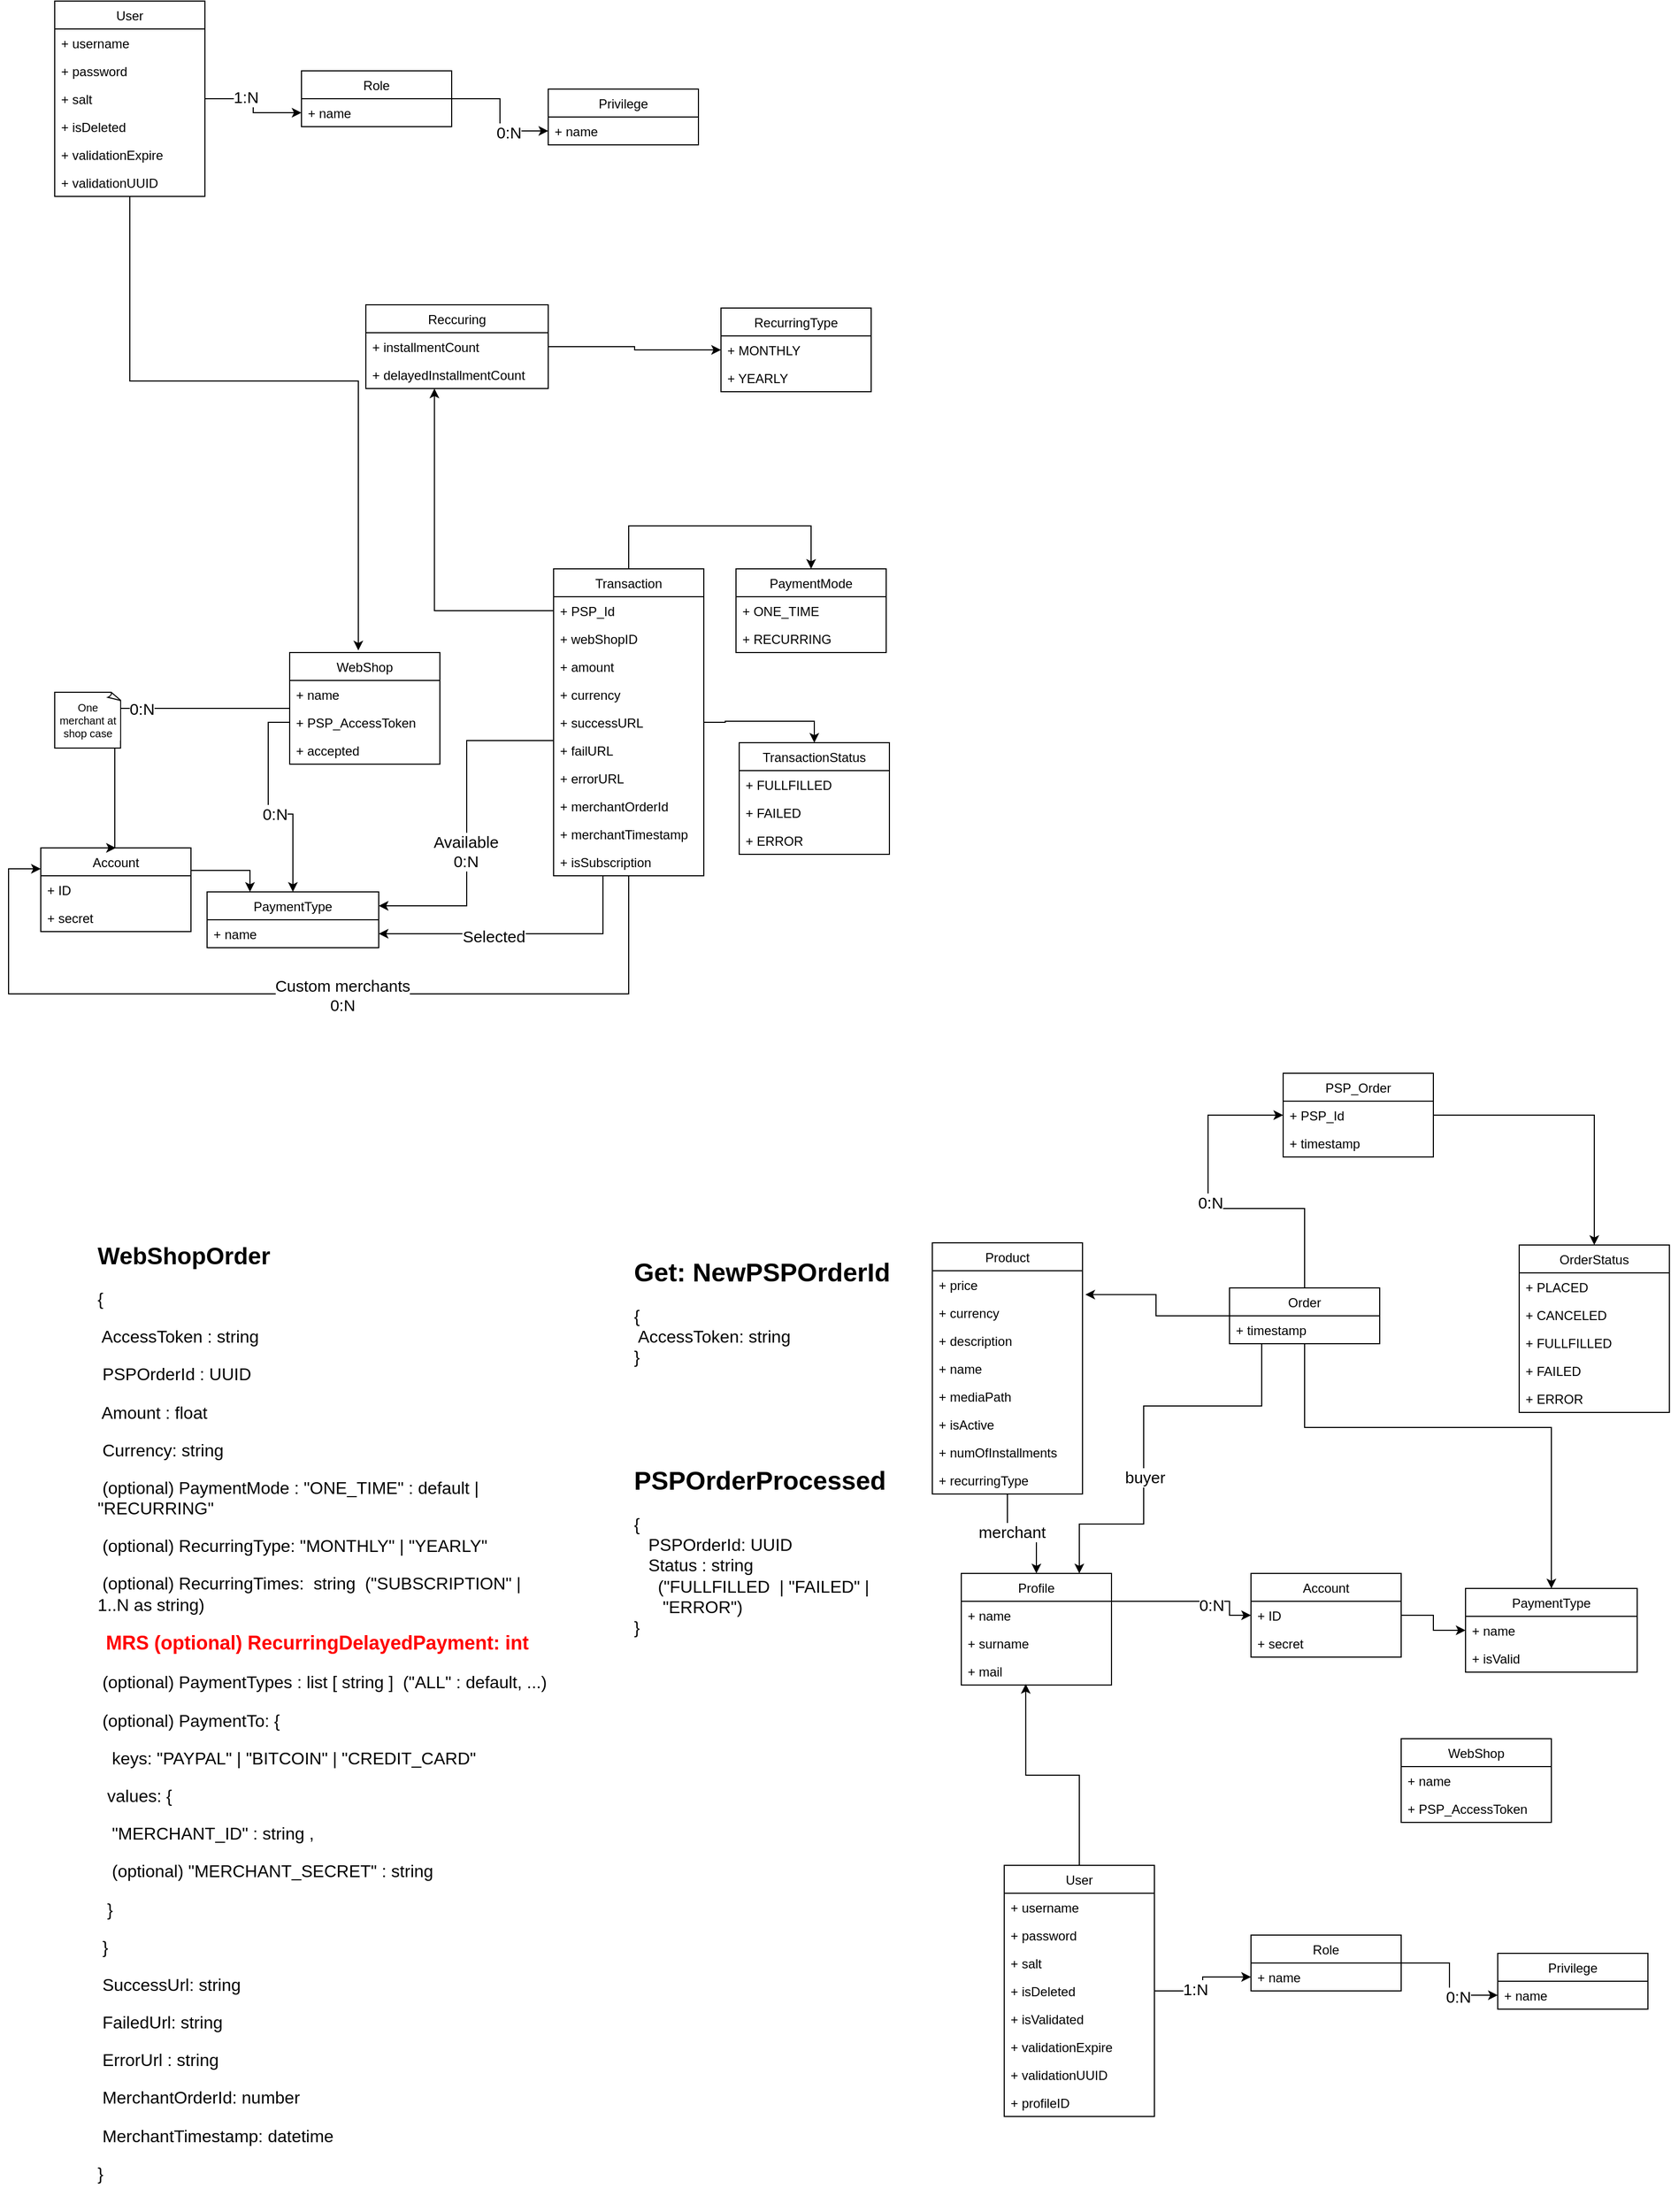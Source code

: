 <mxfile version="15.9.1" type="github">
  <diagram id="UKxVlfVYk1nAeU5848VA" name="Page-1">
    <mxGraphModel dx="2464" dy="1886" grid="0" gridSize="10" guides="1" tooltips="1" connect="1" arrows="1" fold="1" page="1" pageScale="1" pageWidth="850" pageHeight="1100" math="0" shadow="0">
      <root>
        <mxCell id="0" />
        <mxCell id="1" parent="0" />
        <mxCell id="n4Uc8F7M5s01xIE8nHh5-90" style="edgeStyle=orthogonalEdgeStyle;rounded=0;orthogonalLoop=1;jettySize=auto;html=1;entryX=0.5;entryY=0;entryDx=0;entryDy=0;fontSize=15;" parent="1" source="n4Uc8F7M5s01xIE8nHh5-1" target="n4Uc8F7M5s01xIE8nHh5-9" edge="1">
          <mxGeometry relative="1" as="geometry" />
        </mxCell>
        <mxCell id="n4Uc8F7M5s01xIE8nHh5-91" value="merchant" style="edgeLabel;html=1;align=center;verticalAlign=middle;resizable=0;points=[];fontSize=15;" parent="n4Uc8F7M5s01xIE8nHh5-90" vertex="1" connectable="0">
          <mxGeometry x="-0.185" y="2" relative="1" as="geometry">
            <mxPoint as="offset" />
          </mxGeometry>
        </mxCell>
        <mxCell id="n4Uc8F7M5s01xIE8nHh5-1" value="Product" style="swimlane;fontStyle=0;childLayout=stackLayout;horizontal=1;startSize=26;fillColor=none;horizontalStack=0;resizeParent=1;resizeParentMax=0;resizeLast=0;collapsible=1;marginBottom=0;" parent="1" vertex="1">
          <mxGeometry x="23" y="98" width="140" height="234" as="geometry" />
        </mxCell>
        <mxCell id="n4Uc8F7M5s01xIE8nHh5-2" value="+ price" style="text;strokeColor=none;fillColor=none;align=left;verticalAlign=top;spacingLeft=4;spacingRight=4;overflow=hidden;rotatable=0;points=[[0,0.5],[1,0.5]];portConstraint=eastwest;" parent="n4Uc8F7M5s01xIE8nHh5-1" vertex="1">
          <mxGeometry y="26" width="140" height="26" as="geometry" />
        </mxCell>
        <mxCell id="RvIA3ay3EjmCJ0zNyyc8-17" value="+ currency" style="text;strokeColor=none;fillColor=none;align=left;verticalAlign=top;spacingLeft=4;spacingRight=4;overflow=hidden;rotatable=0;points=[[0,0.5],[1,0.5]];portConstraint=eastwest;" parent="n4Uc8F7M5s01xIE8nHh5-1" vertex="1">
          <mxGeometry y="52" width="140" height="26" as="geometry" />
        </mxCell>
        <mxCell id="n4Uc8F7M5s01xIE8nHh5-3" value="+ description" style="text;strokeColor=none;fillColor=none;align=left;verticalAlign=top;spacingLeft=4;spacingRight=4;overflow=hidden;rotatable=0;points=[[0,0.5],[1,0.5]];portConstraint=eastwest;" parent="n4Uc8F7M5s01xIE8nHh5-1" vertex="1">
          <mxGeometry y="78" width="140" height="26" as="geometry" />
        </mxCell>
        <mxCell id="n4Uc8F7M5s01xIE8nHh5-4" value="+ name" style="text;strokeColor=none;fillColor=none;align=left;verticalAlign=top;spacingLeft=4;spacingRight=4;overflow=hidden;rotatable=0;points=[[0,0.5],[1,0.5]];portConstraint=eastwest;" parent="n4Uc8F7M5s01xIE8nHh5-1" vertex="1">
          <mxGeometry y="104" width="140" height="26" as="geometry" />
        </mxCell>
        <mxCell id="n4Uc8F7M5s01xIE8nHh5-30" value="+ mediaPath" style="text;strokeColor=none;fillColor=none;align=left;verticalAlign=top;spacingLeft=4;spacingRight=4;overflow=hidden;rotatable=0;points=[[0,0.5],[1,0.5]];portConstraint=eastwest;" parent="n4Uc8F7M5s01xIE8nHh5-1" vertex="1">
          <mxGeometry y="130" width="140" height="26" as="geometry" />
        </mxCell>
        <mxCell id="n4Uc8F7M5s01xIE8nHh5-31" value="+ isActive" style="text;strokeColor=none;fillColor=none;align=left;verticalAlign=top;spacingLeft=4;spacingRight=4;overflow=hidden;rotatable=0;points=[[0,0.5],[1,0.5]];portConstraint=eastwest;" parent="n4Uc8F7M5s01xIE8nHh5-1" vertex="1">
          <mxGeometry y="156" width="140" height="26" as="geometry" />
        </mxCell>
        <mxCell id="XW6CQLWC-AdJHHsQxZQ6-2" value="+ numOfInstallments" style="text;strokeColor=none;fillColor=none;align=left;verticalAlign=top;spacingLeft=4;spacingRight=4;overflow=hidden;rotatable=0;points=[[0,0.5],[1,0.5]];portConstraint=eastwest;" parent="n4Uc8F7M5s01xIE8nHh5-1" vertex="1">
          <mxGeometry y="182" width="140" height="26" as="geometry" />
        </mxCell>
        <mxCell id="QqwyGlA334TdNA57nEWZ-1" value="+ recurringType" style="text;strokeColor=none;fillColor=none;align=left;verticalAlign=top;spacingLeft=4;spacingRight=4;overflow=hidden;rotatable=0;points=[[0,0.5],[1,0.5]];portConstraint=eastwest;" parent="n4Uc8F7M5s01xIE8nHh5-1" vertex="1">
          <mxGeometry y="208" width="140" height="26" as="geometry" />
        </mxCell>
        <mxCell id="n4Uc8F7M5s01xIE8nHh5-5" value="WebShop" style="swimlane;fontStyle=0;childLayout=stackLayout;horizontal=1;startSize=26;fillColor=none;horizontalStack=0;resizeParent=1;resizeParentMax=0;resizeLast=0;collapsible=1;marginBottom=0;" parent="1" vertex="1">
          <mxGeometry x="460" y="560" width="140" height="78" as="geometry" />
        </mxCell>
        <mxCell id="n4Uc8F7M5s01xIE8nHh5-6" value="+ name" style="text;strokeColor=none;fillColor=none;align=left;verticalAlign=top;spacingLeft=4;spacingRight=4;overflow=hidden;rotatable=0;points=[[0,0.5],[1,0.5]];portConstraint=eastwest;" parent="n4Uc8F7M5s01xIE8nHh5-5" vertex="1">
          <mxGeometry y="26" width="140" height="26" as="geometry" />
        </mxCell>
        <mxCell id="RvIA3ay3EjmCJ0zNyyc8-15" value="+ PSP_AccessToken" style="text;strokeColor=none;fillColor=none;align=left;verticalAlign=top;spacingLeft=4;spacingRight=4;overflow=hidden;rotatable=0;points=[[0,0.5],[1,0.5]];portConstraint=eastwest;" parent="n4Uc8F7M5s01xIE8nHh5-5" vertex="1">
          <mxGeometry y="52" width="140" height="26" as="geometry" />
        </mxCell>
        <mxCell id="n4Uc8F7M5s01xIE8nHh5-78" style="edgeStyle=orthogonalEdgeStyle;rounded=0;orthogonalLoop=1;jettySize=auto;html=1;entryX=0;entryY=0.5;entryDx=0;entryDy=0;" parent="1" source="n4Uc8F7M5s01xIE8nHh5-9" target="n4Uc8F7M5s01xIE8nHh5-25" edge="1">
          <mxGeometry relative="1" as="geometry">
            <Array as="points">
              <mxPoint x="300" y="432" />
            </Array>
          </mxGeometry>
        </mxCell>
        <mxCell id="n4Uc8F7M5s01xIE8nHh5-80" value="&lt;font style=&quot;font-size: 15px&quot;&gt;0:N&lt;/font&gt;" style="edgeLabel;html=1;align=center;verticalAlign=middle;resizable=0;points=[];" parent="n4Uc8F7M5s01xIE8nHh5-78" vertex="1" connectable="0">
          <mxGeometry x="0.291" y="-3" relative="1" as="geometry">
            <mxPoint as="offset" />
          </mxGeometry>
        </mxCell>
        <mxCell id="n4Uc8F7M5s01xIE8nHh5-9" value="Profile" style="swimlane;fontStyle=0;childLayout=stackLayout;horizontal=1;startSize=26;fillColor=none;horizontalStack=0;resizeParent=1;resizeParentMax=0;resizeLast=0;collapsible=1;marginBottom=0;" parent="1" vertex="1">
          <mxGeometry x="50" y="406" width="140" height="104" as="geometry" />
        </mxCell>
        <mxCell id="n4Uc8F7M5s01xIE8nHh5-10" value="+ name" style="text;strokeColor=none;fillColor=none;align=left;verticalAlign=top;spacingLeft=4;spacingRight=4;overflow=hidden;rotatable=0;points=[[0,0.5],[1,0.5]];portConstraint=eastwest;" parent="n4Uc8F7M5s01xIE8nHh5-9" vertex="1">
          <mxGeometry y="26" width="140" height="26" as="geometry" />
        </mxCell>
        <mxCell id="n4Uc8F7M5s01xIE8nHh5-11" value="+ surname" style="text;strokeColor=none;fillColor=none;align=left;verticalAlign=top;spacingLeft=4;spacingRight=4;overflow=hidden;rotatable=0;points=[[0,0.5],[1,0.5]];portConstraint=eastwest;" parent="n4Uc8F7M5s01xIE8nHh5-9" vertex="1">
          <mxGeometry y="52" width="140" height="26" as="geometry" />
        </mxCell>
        <mxCell id="n4Uc8F7M5s01xIE8nHh5-32" value="+ mail" style="text;strokeColor=none;fillColor=none;align=left;verticalAlign=top;spacingLeft=4;spacingRight=4;overflow=hidden;rotatable=0;points=[[0,0.5],[1,0.5]];portConstraint=eastwest;" parent="n4Uc8F7M5s01xIE8nHh5-9" vertex="1">
          <mxGeometry y="78" width="140" height="26" as="geometry" />
        </mxCell>
        <mxCell id="n4Uc8F7M5s01xIE8nHh5-93" style="edgeStyle=orthogonalEdgeStyle;rounded=0;orthogonalLoop=1;jettySize=auto;html=1;fontSize=15;" parent="1" source="n4Uc8F7M5s01xIE8nHh5-17" edge="1">
          <mxGeometry relative="1" as="geometry">
            <mxPoint x="160" y="406" as="targetPoint" />
            <Array as="points">
              <mxPoint x="330" y="250" />
              <mxPoint x="220" y="250" />
              <mxPoint x="220" y="360" />
              <mxPoint x="160" y="360" />
            </Array>
          </mxGeometry>
        </mxCell>
        <mxCell id="n4Uc8F7M5s01xIE8nHh5-94" value="buyer" style="edgeLabel;html=1;align=center;verticalAlign=middle;resizable=0;points=[];fontSize=15;" parent="n4Uc8F7M5s01xIE8nHh5-93" vertex="1" connectable="0">
          <mxGeometry x="0.218" y="1" relative="1" as="geometry">
            <mxPoint as="offset" />
          </mxGeometry>
        </mxCell>
        <mxCell id="n4Uc8F7M5s01xIE8nHh5-115" style="edgeStyle=orthogonalEdgeStyle;rounded=0;orthogonalLoop=1;jettySize=auto;html=1;entryX=0.5;entryY=0;entryDx=0;entryDy=0;fontSize=15;" parent="1" source="n4Uc8F7M5s01xIE8nHh5-17" target="n4Uc8F7M5s01xIE8nHh5-21" edge="1">
          <mxGeometry relative="1" as="geometry">
            <Array as="points">
              <mxPoint x="370" y="270" />
              <mxPoint x="600" y="270" />
            </Array>
          </mxGeometry>
        </mxCell>
        <mxCell id="5tpcHCuhw4KkP-4gjfUr-6" style="edgeStyle=orthogonalEdgeStyle;rounded=0;orthogonalLoop=1;jettySize=auto;html=1;entryX=0;entryY=0.5;entryDx=0;entryDy=0;" parent="1" source="n4Uc8F7M5s01xIE8nHh5-17" target="5tpcHCuhw4KkP-4gjfUr-2" edge="1">
          <mxGeometry relative="1" as="geometry">
            <Array as="points">
              <mxPoint x="370" y="66" />
              <mxPoint x="280" y="66" />
              <mxPoint x="280" y="-21" />
            </Array>
          </mxGeometry>
        </mxCell>
        <mxCell id="5tpcHCuhw4KkP-4gjfUr-7" value="&lt;font style=&quot;font-size: 15px&quot;&gt;0:N&lt;/font&gt;" style="edgeLabel;html=1;align=center;verticalAlign=middle;resizable=0;points=[];" parent="5tpcHCuhw4KkP-4gjfUr-6" vertex="1" connectable="0">
          <mxGeometry x="0.06" y="-2" relative="1" as="geometry">
            <mxPoint as="offset" />
          </mxGeometry>
        </mxCell>
        <mxCell id="XW6CQLWC-AdJHHsQxZQ6-3" style="edgeStyle=orthogonalEdgeStyle;rounded=0;orthogonalLoop=1;jettySize=auto;html=1;entryX=1.019;entryY=-0.146;entryDx=0;entryDy=0;entryPerimeter=0;" parent="1" source="n4Uc8F7M5s01xIE8nHh5-17" target="RvIA3ay3EjmCJ0zNyyc8-17" edge="1">
          <mxGeometry relative="1" as="geometry" />
        </mxCell>
        <mxCell id="n4Uc8F7M5s01xIE8nHh5-17" value="Order" style="swimlane;fontStyle=0;childLayout=stackLayout;horizontal=1;startSize=26;fillColor=none;horizontalStack=0;resizeParent=1;resizeParentMax=0;resizeLast=0;collapsible=1;marginBottom=0;" parent="1" vertex="1">
          <mxGeometry x="300" y="140" width="140" height="52" as="geometry" />
        </mxCell>
        <mxCell id="n4Uc8F7M5s01xIE8nHh5-18" value="+ timestamp" style="text;strokeColor=none;fillColor=none;align=left;verticalAlign=top;spacingLeft=4;spacingRight=4;overflow=hidden;rotatable=0;points=[[0,0.5],[1,0.5]];portConstraint=eastwest;" parent="n4Uc8F7M5s01xIE8nHh5-17" vertex="1">
          <mxGeometry y="26" width="140" height="26" as="geometry" />
        </mxCell>
        <mxCell id="n4Uc8F7M5s01xIE8nHh5-21" value="PaymentType" style="swimlane;fontStyle=0;childLayout=stackLayout;horizontal=1;startSize=26;fillColor=none;horizontalStack=0;resizeParent=1;resizeParentMax=0;resizeLast=0;collapsible=1;marginBottom=0;" parent="1" vertex="1">
          <mxGeometry x="520" y="420" width="160" height="78" as="geometry" />
        </mxCell>
        <mxCell id="n4Uc8F7M5s01xIE8nHh5-22" value="+ name" style="text;strokeColor=none;fillColor=none;align=left;verticalAlign=top;spacingLeft=4;spacingRight=4;overflow=hidden;rotatable=0;points=[[0,0.5],[1,0.5]];portConstraint=eastwest;" parent="n4Uc8F7M5s01xIE8nHh5-21" vertex="1">
          <mxGeometry y="26" width="160" height="26" as="geometry" />
        </mxCell>
        <mxCell id="QqwyGlA334TdNA57nEWZ-2" value="+ isValid" style="text;strokeColor=none;fillColor=none;align=left;verticalAlign=top;spacingLeft=4;spacingRight=4;overflow=hidden;rotatable=0;points=[[0,0.5],[1,0.5]];portConstraint=eastwest;" parent="n4Uc8F7M5s01xIE8nHh5-21" vertex="1">
          <mxGeometry y="52" width="160" height="26" as="geometry" />
        </mxCell>
        <mxCell id="n4Uc8F7M5s01xIE8nHh5-113" style="edgeStyle=orthogonalEdgeStyle;rounded=0;orthogonalLoop=1;jettySize=auto;html=1;entryX=0;entryY=0.5;entryDx=0;entryDy=0;fontSize=15;" parent="1" source="n4Uc8F7M5s01xIE8nHh5-25" target="n4Uc8F7M5s01xIE8nHh5-22" edge="1">
          <mxGeometry relative="1" as="geometry" />
        </mxCell>
        <mxCell id="n4Uc8F7M5s01xIE8nHh5-25" value="Account" style="swimlane;fontStyle=0;childLayout=stackLayout;horizontal=1;startSize=26;fillColor=none;horizontalStack=0;resizeParent=1;resizeParentMax=0;resizeLast=0;collapsible=1;marginBottom=0;" parent="1" vertex="1">
          <mxGeometry x="320" y="406" width="140" height="78" as="geometry" />
        </mxCell>
        <mxCell id="n4Uc8F7M5s01xIE8nHh5-26" value="+ ID" style="text;strokeColor=none;fillColor=none;align=left;verticalAlign=top;spacingLeft=4;spacingRight=4;overflow=hidden;rotatable=0;points=[[0,0.5],[1,0.5]];portConstraint=eastwest;" parent="n4Uc8F7M5s01xIE8nHh5-25" vertex="1">
          <mxGeometry y="26" width="140" height="26" as="geometry" />
        </mxCell>
        <mxCell id="RvIA3ay3EjmCJ0zNyyc8-16" value="+ secret" style="text;strokeColor=none;fillColor=none;align=left;verticalAlign=top;spacingLeft=4;spacingRight=4;overflow=hidden;rotatable=0;points=[[0,0.5],[1,0.5]];portConstraint=eastwest;" parent="n4Uc8F7M5s01xIE8nHh5-25" vertex="1">
          <mxGeometry y="52" width="140" height="26" as="geometry" />
        </mxCell>
        <mxCell id="n4Uc8F7M5s01xIE8nHh5-61" style="edgeStyle=orthogonalEdgeStyle;rounded=0;orthogonalLoop=1;jettySize=auto;html=1;entryX=0;entryY=0.5;entryDx=0;entryDy=0;" parent="1" source="n4Uc8F7M5s01xIE8nHh5-33" target="n4Uc8F7M5s01xIE8nHh5-38" edge="1">
          <mxGeometry relative="1" as="geometry" />
        </mxCell>
        <mxCell id="n4Uc8F7M5s01xIE8nHh5-112" value="1:N" style="edgeLabel;html=1;align=center;verticalAlign=middle;resizable=0;points=[];fontSize=15;" parent="n4Uc8F7M5s01xIE8nHh5-61" vertex="1" connectable="0">
          <mxGeometry x="-0.261" y="2" relative="1" as="geometry">
            <mxPoint as="offset" />
          </mxGeometry>
        </mxCell>
        <mxCell id="n4Uc8F7M5s01xIE8nHh5-77" style="edgeStyle=orthogonalEdgeStyle;rounded=0;orthogonalLoop=1;jettySize=auto;html=1;entryX=0.429;entryY=0.962;entryDx=0;entryDy=0;entryPerimeter=0;" parent="1" source="n4Uc8F7M5s01xIE8nHh5-33" target="n4Uc8F7M5s01xIE8nHh5-32" edge="1">
          <mxGeometry relative="1" as="geometry" />
        </mxCell>
        <mxCell id="n4Uc8F7M5s01xIE8nHh5-33" value="User" style="swimlane;fontStyle=0;childLayout=stackLayout;horizontal=1;startSize=26;fillColor=none;horizontalStack=0;resizeParent=1;resizeParentMax=0;resizeLast=0;collapsible=1;marginBottom=0;" parent="1" vertex="1">
          <mxGeometry x="90" y="678" width="140" height="234" as="geometry" />
        </mxCell>
        <mxCell id="n4Uc8F7M5s01xIE8nHh5-34" value="+ username" style="text;strokeColor=none;fillColor=none;align=left;verticalAlign=top;spacingLeft=4;spacingRight=4;overflow=hidden;rotatable=0;points=[[0,0.5],[1,0.5]];portConstraint=eastwest;" parent="n4Uc8F7M5s01xIE8nHh5-33" vertex="1">
          <mxGeometry y="26" width="140" height="26" as="geometry" />
        </mxCell>
        <mxCell id="n4Uc8F7M5s01xIE8nHh5-35" value="+ password" style="text;strokeColor=none;fillColor=none;align=left;verticalAlign=top;spacingLeft=4;spacingRight=4;overflow=hidden;rotatable=0;points=[[0,0.5],[1,0.5]];portConstraint=eastwest;" parent="n4Uc8F7M5s01xIE8nHh5-33" vertex="1">
          <mxGeometry y="52" width="140" height="26" as="geometry" />
        </mxCell>
        <mxCell id="n4Uc8F7M5s01xIE8nHh5-52" value="+ salt" style="text;strokeColor=none;fillColor=none;align=left;verticalAlign=top;spacingLeft=4;spacingRight=4;overflow=hidden;rotatable=0;points=[[0,0.5],[1,0.5]];portConstraint=eastwest;" parent="n4Uc8F7M5s01xIE8nHh5-33" vertex="1">
          <mxGeometry y="78" width="140" height="26" as="geometry" />
        </mxCell>
        <mxCell id="n4Uc8F7M5s01xIE8nHh5-36" value="+ isDeleted" style="text;strokeColor=none;fillColor=none;align=left;verticalAlign=top;spacingLeft=4;spacingRight=4;overflow=hidden;rotatable=0;points=[[0,0.5],[1,0.5]];portConstraint=eastwest;" parent="n4Uc8F7M5s01xIE8nHh5-33" vertex="1">
          <mxGeometry y="104" width="140" height="26" as="geometry" />
        </mxCell>
        <mxCell id="XW6CQLWC-AdJHHsQxZQ6-1" value="+ isValidated" style="text;strokeColor=none;fillColor=none;align=left;verticalAlign=top;spacingLeft=4;spacingRight=4;overflow=hidden;rotatable=0;points=[[0,0.5],[1,0.5]];portConstraint=eastwest;" parent="n4Uc8F7M5s01xIE8nHh5-33" vertex="1">
          <mxGeometry y="130" width="140" height="26" as="geometry" />
        </mxCell>
        <mxCell id="n4Uc8F7M5s01xIE8nHh5-53" value="+ validationExpire" style="text;strokeColor=none;fillColor=none;align=left;verticalAlign=top;spacingLeft=4;spacingRight=4;overflow=hidden;rotatable=0;points=[[0,0.5],[1,0.5]];portConstraint=eastwest;" parent="n4Uc8F7M5s01xIE8nHh5-33" vertex="1">
          <mxGeometry y="156" width="140" height="26" as="geometry" />
        </mxCell>
        <mxCell id="n4Uc8F7M5s01xIE8nHh5-54" value="+ validationUUID" style="text;strokeColor=none;fillColor=none;align=left;verticalAlign=top;spacingLeft=4;spacingRight=4;overflow=hidden;rotatable=0;points=[[0,0.5],[1,0.5]];portConstraint=eastwest;" parent="n4Uc8F7M5s01xIE8nHh5-33" vertex="1">
          <mxGeometry y="182" width="140" height="26" as="geometry" />
        </mxCell>
        <mxCell id="n4Uc8F7M5s01xIE8nHh5-67" value="+ profileID" style="text;strokeColor=none;fillColor=none;align=left;verticalAlign=top;spacingLeft=4;spacingRight=4;overflow=hidden;rotatable=0;points=[[0,0.5],[1,0.5]];portConstraint=eastwest;" parent="n4Uc8F7M5s01xIE8nHh5-33" vertex="1">
          <mxGeometry y="208" width="140" height="26" as="geometry" />
        </mxCell>
        <mxCell id="n4Uc8F7M5s01xIE8nHh5-60" style="edgeStyle=orthogonalEdgeStyle;rounded=0;orthogonalLoop=1;jettySize=auto;html=1;entryX=0;entryY=0.5;entryDx=0;entryDy=0;" parent="1" source="n4Uc8F7M5s01xIE8nHh5-37" target="n4Uc8F7M5s01xIE8nHh5-42" edge="1">
          <mxGeometry relative="1" as="geometry" />
        </mxCell>
        <mxCell id="n4Uc8F7M5s01xIE8nHh5-82" value="0:N" style="edgeLabel;html=1;align=center;verticalAlign=middle;resizable=0;points=[];fontSize=15;" parent="n4Uc8F7M5s01xIE8nHh5-60" vertex="1" connectable="0">
          <mxGeometry x="0.378" y="-1" relative="1" as="geometry">
            <mxPoint as="offset" />
          </mxGeometry>
        </mxCell>
        <mxCell id="n4Uc8F7M5s01xIE8nHh5-37" value="Role" style="swimlane;fontStyle=0;childLayout=stackLayout;horizontal=1;startSize=26;fillColor=none;horizontalStack=0;resizeParent=1;resizeParentMax=0;resizeLast=0;collapsible=1;marginBottom=0;" parent="1" vertex="1">
          <mxGeometry x="320" y="743" width="140" height="52" as="geometry" />
        </mxCell>
        <mxCell id="n4Uc8F7M5s01xIE8nHh5-38" value="+ name" style="text;strokeColor=none;fillColor=none;align=left;verticalAlign=top;spacingLeft=4;spacingRight=4;overflow=hidden;rotatable=0;points=[[0,0.5],[1,0.5]];portConstraint=eastwest;" parent="n4Uc8F7M5s01xIE8nHh5-37" vertex="1">
          <mxGeometry y="26" width="140" height="26" as="geometry" />
        </mxCell>
        <mxCell id="n4Uc8F7M5s01xIE8nHh5-41" value="Privilege" style="swimlane;fontStyle=0;childLayout=stackLayout;horizontal=1;startSize=26;fillColor=none;horizontalStack=0;resizeParent=1;resizeParentMax=0;resizeLast=0;collapsible=1;marginBottom=0;" parent="1" vertex="1">
          <mxGeometry x="550" y="760" width="140" height="52" as="geometry" />
        </mxCell>
        <mxCell id="n4Uc8F7M5s01xIE8nHh5-42" value="+ name" style="text;strokeColor=none;fillColor=none;align=left;verticalAlign=top;spacingLeft=4;spacingRight=4;overflow=hidden;rotatable=0;points=[[0,0.5],[1,0.5]];portConstraint=eastwest;" parent="n4Uc8F7M5s01xIE8nHh5-41" vertex="1">
          <mxGeometry y="26" width="140" height="26" as="geometry" />
        </mxCell>
        <mxCell id="n4Uc8F7M5s01xIE8nHh5-95" value="OrderStatus" style="swimlane;fontStyle=0;childLayout=stackLayout;horizontal=1;startSize=26;fillColor=none;horizontalStack=0;resizeParent=1;resizeParentMax=0;resizeLast=0;collapsible=1;marginBottom=0;fontSize=12;" parent="1" vertex="1">
          <mxGeometry x="570" y="100" width="140" height="156" as="geometry" />
        </mxCell>
        <mxCell id="n4Uc8F7M5s01xIE8nHh5-96" value="+ PLACED" style="text;strokeColor=none;fillColor=none;align=left;verticalAlign=top;spacingLeft=4;spacingRight=4;overflow=hidden;rotatable=0;points=[[0,0.5],[1,0.5]];portConstraint=eastwest;fontSize=12;" parent="n4Uc8F7M5s01xIE8nHh5-95" vertex="1">
          <mxGeometry y="26" width="140" height="26" as="geometry" />
        </mxCell>
        <mxCell id="n4Uc8F7M5s01xIE8nHh5-98" value="+ CANCELED" style="text;strokeColor=none;fillColor=none;align=left;verticalAlign=top;spacingLeft=4;spacingRight=4;overflow=hidden;rotatable=0;points=[[0,0.5],[1,0.5]];portConstraint=eastwest;fontSize=12;" parent="n4Uc8F7M5s01xIE8nHh5-95" vertex="1">
          <mxGeometry y="52" width="140" height="26" as="geometry" />
        </mxCell>
        <mxCell id="n4Uc8F7M5s01xIE8nHh5-97" value="+ FULLFILLED" style="text;strokeColor=none;fillColor=none;align=left;verticalAlign=top;spacingLeft=4;spacingRight=4;overflow=hidden;rotatable=0;points=[[0,0.5],[1,0.5]];portConstraint=eastwest;fontSize=12;" parent="n4Uc8F7M5s01xIE8nHh5-95" vertex="1">
          <mxGeometry y="78" width="140" height="26" as="geometry" />
        </mxCell>
        <mxCell id="RvIA3ay3EjmCJ0zNyyc8-18" value="+ FAILED" style="text;strokeColor=none;fillColor=none;align=left;verticalAlign=top;spacingLeft=4;spacingRight=4;overflow=hidden;rotatable=0;points=[[0,0.5],[1,0.5]];portConstraint=eastwest;fontSize=12;" parent="n4Uc8F7M5s01xIE8nHh5-95" vertex="1">
          <mxGeometry y="104" width="140" height="26" as="geometry" />
        </mxCell>
        <mxCell id="RvIA3ay3EjmCJ0zNyyc8-22" value="+ ERROR" style="text;strokeColor=none;fillColor=none;align=left;verticalAlign=top;spacingLeft=4;spacingRight=4;overflow=hidden;rotatable=0;points=[[0,0.5],[1,0.5]];portConstraint=eastwest;fontSize=12;" parent="n4Uc8F7M5s01xIE8nHh5-95" vertex="1">
          <mxGeometry y="130" width="140" height="26" as="geometry" />
        </mxCell>
        <mxCell id="RvIA3ay3EjmCJ0zNyyc8-10" value="&lt;h1&gt;&lt;font style=&quot;font-size: 22px&quot;&gt;WebShopOrder&amp;nbsp;&lt;/font&gt;&lt;/h1&gt;&lt;p style=&quot;font-size: 16px&quot;&gt;&lt;font style=&quot;font-size: 16px&quot;&gt;{&lt;/font&gt;&lt;/p&gt;&lt;p style=&quot;font-size: 16px&quot;&gt;&lt;font style=&quot;font-size: 16px&quot;&gt;&lt;span style=&quot;white-space: pre&quot;&gt; &lt;/span&gt;AccessToken : string&lt;br&gt;&lt;/font&gt;&lt;/p&gt;&lt;p style=&quot;font-size: 16px&quot;&gt;&lt;font style=&quot;font-size: 16px&quot;&gt;&lt;span style=&quot;white-space: pre&quot;&gt; &lt;/span&gt;PSPOrderId : UUID&lt;br&gt;&lt;/font&gt;&lt;/p&gt;&lt;p style=&quot;font-size: 16px&quot;&gt;&lt;span style=&quot;white-space: pre&quot;&gt; &lt;/span&gt;Amount : float&lt;br&gt;&lt;/p&gt;&lt;p style=&quot;font-size: 16px&quot;&gt;&lt;span style=&quot;white-space: pre&quot;&gt; &lt;/span&gt;Currency: string&lt;br&gt;&lt;/p&gt;&lt;p style=&quot;font-size: 16px&quot;&gt;&lt;span style=&quot;white-space: pre&quot;&gt; &lt;/span&gt;(optional) PaymentMode : &quot;ONE_TIME&quot; : default | &quot;RECURRING&quot;&amp;nbsp;&lt;br&gt;&lt;/p&gt;&lt;p style=&quot;font-size: 16px&quot;&gt;&lt;span style=&quot;white-space: pre&quot;&gt; &lt;/span&gt;(optional) RecurringType: &quot;MONTHLY&quot; |&amp;nbsp;&lt;span&gt;&quot;YEARLY&quot;&lt;/span&gt;&lt;/p&gt;&lt;p style=&quot;font-size: 16px&quot;&gt;&lt;span&gt;&lt;span style=&quot;white-space: pre&quot;&gt; &lt;/span&gt;(optional) RecurringTimes:&amp;nbsp; string &lt;span style=&quot;white-space: pre&quot;&gt; &lt;/span&gt;(&quot;SUBSCRIPTION&quot; |&amp;nbsp; 1..N as string)&lt;br&gt;&lt;/span&gt;&lt;/p&gt;&lt;p&gt;&lt;span style=&quot;font-size: 16px&quot;&gt;&amp;nbsp;&lt;/span&gt;&lt;font color=&quot;#ff0000&quot;&gt; &lt;b&gt;&lt;font style=&quot;font-size: 18px&quot;&gt;MRS (optional) RecurringDelayedPayment: int&amp;nbsp;&lt;/font&gt;&lt;/b&gt;&lt;/font&gt;&lt;/p&gt;&lt;p style=&quot;font-size: 16px&quot;&gt;&lt;span&gt;&lt;span style=&quot;white-space: pre&quot;&gt; &lt;/span&gt;(optional) PaymentTypes : list [ string ] &lt;span style=&quot;white-space: pre&quot;&gt; &lt;/span&gt;(&quot;ALL&quot; : default, ...)&lt;/span&gt;&lt;/p&gt;&lt;p style=&quot;font-size: 16px&quot;&gt;&lt;span&gt;&lt;span style=&quot;white-space: pre&quot;&gt; &lt;/span&gt;(optional) PaymentTo: {&lt;br&gt;&lt;/span&gt;&lt;/p&gt;&lt;p style=&quot;font-size: 16px&quot;&gt;&lt;span&gt;&lt;span style=&quot;white-space: pre&quot;&gt; &lt;/span&gt;&lt;span style=&quot;white-space: pre&quot;&gt; &lt;/span&gt;&amp;nbsp;keys: &quot;PAYPAL&quot; | &quot;BITCOIN&quot; | &quot;CREDIT_CARD&quot;&lt;br&gt;&lt;/span&gt;&lt;/p&gt;&lt;p style=&quot;font-size: 16px&quot;&gt;&lt;span&gt;&lt;span style=&quot;white-space: pre&quot;&gt; &lt;/span&gt;&lt;span style=&quot;white-space: pre&quot;&gt; &lt;/span&gt;values: {&lt;br&gt;&lt;/span&gt;&lt;/p&gt;&lt;p style=&quot;font-size: 16px&quot;&gt;&lt;span&gt;&lt;span style=&quot;white-space: pre&quot;&gt; &lt;/span&gt;&lt;span style=&quot;white-space: pre&quot;&gt; &lt;/span&gt;&lt;span style=&quot;white-space: pre&quot;&gt; &lt;/span&gt;&quot;MERCHANT_ID&quot; : string ,&lt;br&gt;&lt;/span&gt;&lt;/p&gt;&lt;p style=&quot;font-size: 16px&quot;&gt;&lt;span&gt;&lt;span style=&quot;white-space: pre&quot;&gt; &lt;/span&gt;&lt;span style=&quot;white-space: pre&quot;&gt; &lt;/span&gt;&lt;span style=&quot;white-space: pre&quot;&gt; &lt;/span&gt;(optional) &quot;MERCHANT_SECRET&quot; : string&lt;br&gt;&lt;/span&gt;&lt;/p&gt;&lt;p style=&quot;font-size: 16px&quot;&gt;&lt;span&gt;&lt;span style=&quot;white-space: pre&quot;&gt; &lt;/span&gt;&lt;span style=&quot;white-space: pre&quot;&gt; &lt;/span&gt;}&lt;br&gt;&lt;/span&gt;&lt;/p&gt;&lt;p style=&quot;font-size: 16px&quot;&gt;&lt;span&gt;&lt;span style=&quot;white-space: pre&quot;&gt; &lt;/span&gt;}&lt;br&gt;&lt;/span&gt;&lt;/p&gt;&lt;p style=&quot;font-size: 16px&quot;&gt;&lt;span&gt;&lt;span style=&quot;white-space: pre&quot;&gt; &lt;/span&gt;SuccessUrl: string&lt;br&gt;&lt;/span&gt;&lt;/p&gt;&lt;p style=&quot;font-size: 16px&quot;&gt;&lt;span&gt;&lt;span style=&quot;white-space: pre&quot;&gt; &lt;/span&gt;FailedUrl: string&lt;br&gt;&lt;/span&gt;&lt;/p&gt;&lt;p style=&quot;font-size: 16px&quot;&gt;&lt;span&gt;&lt;span style=&quot;white-space: pre&quot;&gt; &lt;/span&gt;ErrorUrl : string&lt;br&gt;&lt;/span&gt;&lt;/p&gt;&lt;p style=&quot;font-size: 16px&quot;&gt;&lt;span&gt;&lt;span style=&quot;white-space: pre&quot;&gt; &lt;/span&gt;MerchantOrderId: number&lt;br&gt;&lt;/span&gt;&lt;/p&gt;&lt;p style=&quot;font-size: 16px&quot;&gt;&lt;span&gt;&lt;span style=&quot;white-space: pre&quot;&gt; &lt;/span&gt;MerchantTimestamp: datetime&lt;br&gt;&lt;/span&gt;&lt;/p&gt;&lt;p style=&quot;font-size: 16px&quot;&gt;&lt;font style=&quot;font-size: 16px&quot;&gt;}&lt;/font&gt;&lt;/p&gt;" style="text;html=1;strokeColor=none;fillColor=none;spacing=5;spacingTop=-20;whiteSpace=wrap;overflow=hidden;rounded=0;" parent="1" vertex="1">
          <mxGeometry x="-760" y="90" width="430" height="910" as="geometry" />
        </mxCell>
        <mxCell id="RvIA3ay3EjmCJ0zNyyc8-11" value="&lt;h1 style=&quot;font-size: 24px&quot;&gt;Get: NewPSPOrderId&lt;/h1&gt;&lt;div&gt;{&lt;/div&gt;&lt;div&gt;&lt;span style=&quot;white-space: pre&quot;&gt; &lt;/span&gt;AccessToken: string&lt;br&gt;&lt;/div&gt;&lt;div&gt;}&lt;/div&gt;" style="text;html=1;strokeColor=none;fillColor=none;spacing=5;spacingTop=-20;whiteSpace=wrap;overflow=hidden;rounded=0;fontSize=16;" parent="1" vertex="1">
          <mxGeometry x="-260" y="106" width="250" height="134" as="geometry" />
        </mxCell>
        <mxCell id="RvIA3ay3EjmCJ0zNyyc8-13" value="&lt;h1 style=&quot;font-size: 24px&quot;&gt;PSPOrderProcessed&lt;/h1&gt;&lt;div&gt;{&lt;/div&gt;&lt;div&gt;&lt;span style=&quot;white-space: pre&quot;&gt;   &lt;/span&gt;PSPOrderId: UUID&lt;br&gt;&lt;/div&gt;&lt;div&gt;&lt;span style=&quot;white-space: pre&quot;&gt;   &lt;/span&gt;Status : string &lt;span style=&quot;white-space: pre&quot;&gt;     &lt;/span&gt;(&quot;FULLFILLED&amp;nbsp;&amp;nbsp;|&amp;nbsp;&quot;FAILED&quot; | &lt;span style=&quot;white-space: pre&quot;&gt; &lt;/span&gt;&lt;span style=&quot;white-space: pre&quot;&gt;     &lt;/span&gt;&quot;ERROR&quot;)&lt;/div&gt;&lt;div&gt;}&lt;/div&gt;" style="text;html=1;strokeColor=none;fillColor=none;spacing=5;spacingTop=-20;whiteSpace=wrap;overflow=hidden;rounded=0;fontSize=16;" parent="1" vertex="1">
          <mxGeometry x="-260" y="300" width="260" height="180" as="geometry" />
        </mxCell>
        <mxCell id="5tpcHCuhw4KkP-4gjfUr-5" style="edgeStyle=orthogonalEdgeStyle;rounded=0;orthogonalLoop=1;jettySize=auto;html=1;entryX=0.5;entryY=0;entryDx=0;entryDy=0;" parent="1" source="5tpcHCuhw4KkP-4gjfUr-1" target="n4Uc8F7M5s01xIE8nHh5-95" edge="1">
          <mxGeometry relative="1" as="geometry" />
        </mxCell>
        <mxCell id="5tpcHCuhw4KkP-4gjfUr-1" value="PSP_Order" style="swimlane;fontStyle=0;childLayout=stackLayout;horizontal=1;startSize=26;fillColor=none;horizontalStack=0;resizeParent=1;resizeParentMax=0;resizeLast=0;collapsible=1;marginBottom=0;" parent="1" vertex="1">
          <mxGeometry x="350" y="-60" width="140" height="78" as="geometry" />
        </mxCell>
        <mxCell id="5tpcHCuhw4KkP-4gjfUr-2" value="+ PSP_Id" style="text;strokeColor=none;fillColor=none;align=left;verticalAlign=top;spacingLeft=4;spacingRight=4;overflow=hidden;rotatable=0;points=[[0,0.5],[1,0.5]];portConstraint=eastwest;" parent="5tpcHCuhw4KkP-4gjfUr-1" vertex="1">
          <mxGeometry y="26" width="140" height="26" as="geometry" />
        </mxCell>
        <mxCell id="5tpcHCuhw4KkP-4gjfUr-8" value="+ timestamp" style="text;strokeColor=none;fillColor=none;align=left;verticalAlign=top;spacingLeft=4;spacingRight=4;overflow=hidden;rotatable=0;points=[[0,0.5],[1,0.5]];portConstraint=eastwest;" parent="5tpcHCuhw4KkP-4gjfUr-1" vertex="1">
          <mxGeometry y="52" width="140" height="26" as="geometry" />
        </mxCell>
        <mxCell id="5tpcHCuhw4KkP-4gjfUr-38" style="edgeStyle=orthogonalEdgeStyle;rounded=0;orthogonalLoop=1;jettySize=auto;html=1;entryX=0.5;entryY=0;entryDx=0;entryDy=0;fontSize=15;" parent="1" source="5tpcHCuhw4KkP-4gjfUr-20" target="5tpcHCuhw4KkP-4gjfUr-33" edge="1">
          <mxGeometry relative="1" as="geometry">
            <Array as="points">
              <mxPoint x="-739" y="-400" />
              <mxPoint x="-739" y="-270" />
            </Array>
          </mxGeometry>
        </mxCell>
        <mxCell id="5tpcHCuhw4KkP-4gjfUr-41" value="0:N" style="edgeLabel;html=1;align=center;verticalAlign=middle;resizable=0;points=[];fontSize=15;" parent="5tpcHCuhw4KkP-4gjfUr-38" vertex="1" connectable="0">
          <mxGeometry x="0.103" y="3" relative="1" as="geometry">
            <mxPoint x="24" y="-3" as="offset" />
          </mxGeometry>
        </mxCell>
        <mxCell id="5tpcHCuhw4KkP-4gjfUr-20" value="WebShop" style="swimlane;fontStyle=0;childLayout=stackLayout;horizontal=1;startSize=26;fillColor=none;horizontalStack=0;resizeParent=1;resizeParentMax=0;resizeLast=0;collapsible=1;marginBottom=0;" parent="1" vertex="1">
          <mxGeometry x="-576" y="-452" width="140" height="104" as="geometry" />
        </mxCell>
        <mxCell id="5tpcHCuhw4KkP-4gjfUr-21" value="+ name" style="text;strokeColor=none;fillColor=none;align=left;verticalAlign=top;spacingLeft=4;spacingRight=4;overflow=hidden;rotatable=0;points=[[0,0.5],[1,0.5]];portConstraint=eastwest;" parent="5tpcHCuhw4KkP-4gjfUr-20" vertex="1">
          <mxGeometry y="26" width="140" height="26" as="geometry" />
        </mxCell>
        <mxCell id="5tpcHCuhw4KkP-4gjfUr-22" value="+ PSP_AccessToken" style="text;strokeColor=none;fillColor=none;align=left;verticalAlign=top;spacingLeft=4;spacingRight=4;overflow=hidden;rotatable=0;points=[[0,0.5],[1,0.5]];portConstraint=eastwest;" parent="5tpcHCuhw4KkP-4gjfUr-20" vertex="1">
          <mxGeometry y="52" width="140" height="26" as="geometry" />
        </mxCell>
        <mxCell id="5tpcHCuhw4KkP-4gjfUr-28" value="+ accepted" style="text;strokeColor=none;fillColor=none;align=left;verticalAlign=top;spacingLeft=4;spacingRight=4;overflow=hidden;rotatable=0;points=[[0,0.5],[1,0.5]];portConstraint=eastwest;" parent="5tpcHCuhw4KkP-4gjfUr-20" vertex="1">
          <mxGeometry y="78" width="140" height="26" as="geometry" />
        </mxCell>
        <mxCell id="5tpcHCuhw4KkP-4gjfUr-23" value="PaymentType" style="swimlane;fontStyle=0;childLayout=stackLayout;horizontal=1;startSize=26;fillColor=none;horizontalStack=0;resizeParent=1;resizeParentMax=0;resizeLast=0;collapsible=1;marginBottom=0;" parent="1" vertex="1">
          <mxGeometry x="-653" y="-229" width="160" height="52" as="geometry" />
        </mxCell>
        <mxCell id="5tpcHCuhw4KkP-4gjfUr-24" value="+ name" style="text;strokeColor=none;fillColor=none;align=left;verticalAlign=top;spacingLeft=4;spacingRight=4;overflow=hidden;rotatable=0;points=[[0,0.5],[1,0.5]];portConstraint=eastwest;" parent="5tpcHCuhw4KkP-4gjfUr-23" vertex="1">
          <mxGeometry y="26" width="160" height="26" as="geometry" />
        </mxCell>
        <mxCell id="5tpcHCuhw4KkP-4gjfUr-37" style="edgeStyle=orthogonalEdgeStyle;rounded=0;orthogonalLoop=1;jettySize=auto;html=1;entryX=0.5;entryY=0;entryDx=0;entryDy=0;fontSize=15;exitX=0;exitY=0.5;exitDx=0;exitDy=0;" parent="1" source="5tpcHCuhw4KkP-4gjfUr-22" target="5tpcHCuhw4KkP-4gjfUr-23" edge="1">
          <mxGeometry relative="1" as="geometry" />
        </mxCell>
        <mxCell id="5tpcHCuhw4KkP-4gjfUr-40" value="0:N" style="edgeLabel;html=1;align=center;verticalAlign=middle;resizable=0;points=[];fontSize=15;" parent="5tpcHCuhw4KkP-4gjfUr-37" vertex="1" connectable="0">
          <mxGeometry x="0.111" y="1" relative="1" as="geometry">
            <mxPoint as="offset" />
          </mxGeometry>
        </mxCell>
        <mxCell id="TuZyZvMdHe7y83aA_wXq-3" style="edgeStyle=orthogonalEdgeStyle;rounded=0;orthogonalLoop=1;jettySize=auto;html=1;entryX=0.25;entryY=0;entryDx=0;entryDy=0;" parent="1" source="5tpcHCuhw4KkP-4gjfUr-33" target="5tpcHCuhw4KkP-4gjfUr-23" edge="1">
          <mxGeometry relative="1" as="geometry">
            <Array as="points">
              <mxPoint x="-613" y="-249" />
            </Array>
          </mxGeometry>
        </mxCell>
        <mxCell id="5tpcHCuhw4KkP-4gjfUr-33" value="Account" style="swimlane;fontStyle=0;childLayout=stackLayout;horizontal=1;startSize=26;fillColor=none;horizontalStack=0;resizeParent=1;resizeParentMax=0;resizeLast=0;collapsible=1;marginBottom=0;" parent="1" vertex="1">
          <mxGeometry x="-808" y="-270" width="140" height="78" as="geometry" />
        </mxCell>
        <mxCell id="5tpcHCuhw4KkP-4gjfUr-34" value="+ ID" style="text;strokeColor=none;fillColor=none;align=left;verticalAlign=top;spacingLeft=4;spacingRight=4;overflow=hidden;rotatable=0;points=[[0,0.5],[1,0.5]];portConstraint=eastwest;" parent="5tpcHCuhw4KkP-4gjfUr-33" vertex="1">
          <mxGeometry y="26" width="140" height="26" as="geometry" />
        </mxCell>
        <mxCell id="5tpcHCuhw4KkP-4gjfUr-35" value="+ secret" style="text;strokeColor=none;fillColor=none;align=left;verticalAlign=top;spacingLeft=4;spacingRight=4;overflow=hidden;rotatable=0;points=[[0,0.5],[1,0.5]];portConstraint=eastwest;" parent="5tpcHCuhw4KkP-4gjfUr-33" vertex="1">
          <mxGeometry y="52" width="140" height="26" as="geometry" />
        </mxCell>
        <mxCell id="5tpcHCuhw4KkP-4gjfUr-66" style="edgeStyle=orthogonalEdgeStyle;rounded=0;orthogonalLoop=1;jettySize=auto;html=1;entryX=0.5;entryY=0;entryDx=0;entryDy=0;fontSize=12;" parent="1" source="5tpcHCuhw4KkP-4gjfUr-43" target="5tpcHCuhw4KkP-4gjfUr-62" edge="1">
          <mxGeometry relative="1" as="geometry">
            <Array as="points">
              <mxPoint x="-260" y="-570" />
              <mxPoint x="-90" y="-570" />
            </Array>
          </mxGeometry>
        </mxCell>
        <mxCell id="TuZyZvMdHe7y83aA_wXq-4" style="edgeStyle=orthogonalEdgeStyle;rounded=0;orthogonalLoop=1;jettySize=auto;html=1;entryX=1;entryY=0.25;entryDx=0;entryDy=0;" parent="1" source="5tpcHCuhw4KkP-4gjfUr-43" target="5tpcHCuhw4KkP-4gjfUr-23" edge="1">
          <mxGeometry relative="1" as="geometry">
            <Array as="points">
              <mxPoint x="-411" y="-370" />
              <mxPoint x="-411" y="-216" />
            </Array>
          </mxGeometry>
        </mxCell>
        <mxCell id="TuZyZvMdHe7y83aA_wXq-5" value="&lt;font style=&quot;font-size: 15px&quot;&gt;Available&lt;br&gt;0:N&lt;/font&gt;" style="edgeLabel;html=1;align=center;verticalAlign=middle;resizable=0;points=[];" parent="TuZyZvMdHe7y83aA_wXq-4" vertex="1" connectable="0">
          <mxGeometry x="0.158" y="-2" relative="1" as="geometry">
            <mxPoint x="1" as="offset" />
          </mxGeometry>
        </mxCell>
        <mxCell id="TuZyZvMdHe7y83aA_wXq-6" style="edgeStyle=orthogonalEdgeStyle;rounded=0;orthogonalLoop=1;jettySize=auto;html=1;entryX=1;entryY=0.5;entryDx=0;entryDy=0;fontSize=15;" parent="1" source="5tpcHCuhw4KkP-4gjfUr-43" target="5tpcHCuhw4KkP-4gjfUr-24" edge="1">
          <mxGeometry relative="1" as="geometry">
            <Array as="points">
              <mxPoint x="-284" y="-190" />
            </Array>
          </mxGeometry>
        </mxCell>
        <mxCell id="TuZyZvMdHe7y83aA_wXq-7" value="Selected" style="edgeLabel;html=1;align=center;verticalAlign=middle;resizable=0;points=[];fontSize=15;" parent="TuZyZvMdHe7y83aA_wXq-6" vertex="1" connectable="0">
          <mxGeometry x="0.191" y="2" relative="1" as="geometry">
            <mxPoint as="offset" />
          </mxGeometry>
        </mxCell>
        <mxCell id="TuZyZvMdHe7y83aA_wXq-12" style="edgeStyle=orthogonalEdgeStyle;rounded=0;orthogonalLoop=1;jettySize=auto;html=1;entryX=0;entryY=0.25;entryDx=0;entryDy=0;fontSize=12;" parent="1" source="5tpcHCuhw4KkP-4gjfUr-43" target="5tpcHCuhw4KkP-4gjfUr-33" edge="1">
          <mxGeometry relative="1" as="geometry">
            <Array as="points">
              <mxPoint x="-260" y="-134" />
              <mxPoint x="-838" y="-134" />
              <mxPoint x="-838" y="-250" />
            </Array>
          </mxGeometry>
        </mxCell>
        <mxCell id="TuZyZvMdHe7y83aA_wXq-13" value="&lt;font style=&quot;font-size: 15px&quot;&gt;Custom merchants&lt;br&gt;0:N&lt;/font&gt;" style="edgeLabel;html=1;align=center;verticalAlign=middle;resizable=0;points=[];fontSize=12;" parent="TuZyZvMdHe7y83aA_wXq-12" vertex="1" connectable="0">
          <mxGeometry x="-0.097" y="1" relative="1" as="geometry">
            <mxPoint as="offset" />
          </mxGeometry>
        </mxCell>
        <mxCell id="TuZyZvMdHe7y83aA_wXq-25" style="edgeStyle=orthogonalEdgeStyle;rounded=0;orthogonalLoop=1;jettySize=auto;html=1;entryX=0.5;entryY=0;entryDx=0;entryDy=0;fontSize=10;fontColor=#FFFFFF;" parent="1" source="5tpcHCuhw4KkP-4gjfUr-43" target="TuZyZvMdHe7y83aA_wXq-19" edge="1">
          <mxGeometry relative="1" as="geometry" />
        </mxCell>
        <mxCell id="5tpcHCuhw4KkP-4gjfUr-43" value="Transaction" style="swimlane;fontStyle=0;childLayout=stackLayout;horizontal=1;startSize=26;fillColor=none;horizontalStack=0;resizeParent=1;resizeParentMax=0;resizeLast=0;collapsible=1;marginBottom=0;fontSize=12;" parent="1" vertex="1">
          <mxGeometry x="-330" y="-530" width="140" height="286" as="geometry" />
        </mxCell>
        <mxCell id="5tpcHCuhw4KkP-4gjfUr-47" value="+ PSP_Id" style="text;strokeColor=none;fillColor=none;align=left;verticalAlign=top;spacingLeft=4;spacingRight=4;overflow=hidden;rotatable=0;points=[[0,0.5],[1,0.5]];portConstraint=eastwest;" parent="5tpcHCuhw4KkP-4gjfUr-43" vertex="1">
          <mxGeometry y="26" width="140" height="26" as="geometry" />
        </mxCell>
        <mxCell id="TuZyZvMdHe7y83aA_wXq-15" value="+ webShopID" style="text;strokeColor=none;fillColor=none;align=left;verticalAlign=top;spacingLeft=4;spacingRight=4;overflow=hidden;rotatable=0;points=[[0,0.5],[1,0.5]];portConstraint=eastwest;" parent="5tpcHCuhw4KkP-4gjfUr-43" vertex="1">
          <mxGeometry y="52" width="140" height="26" as="geometry" />
        </mxCell>
        <mxCell id="5tpcHCuhw4KkP-4gjfUr-51" value="+ amount" style="text;strokeColor=none;fillColor=none;align=left;verticalAlign=top;spacingLeft=4;spacingRight=4;overflow=hidden;rotatable=0;points=[[0,0.5],[1,0.5]];portConstraint=eastwest;" parent="5tpcHCuhw4KkP-4gjfUr-43" vertex="1">
          <mxGeometry y="78" width="140" height="26" as="geometry" />
        </mxCell>
        <mxCell id="5tpcHCuhw4KkP-4gjfUr-50" value="+ currency" style="text;strokeColor=none;fillColor=none;align=left;verticalAlign=top;spacingLeft=4;spacingRight=4;overflow=hidden;rotatable=0;points=[[0,0.5],[1,0.5]];portConstraint=eastwest;" parent="5tpcHCuhw4KkP-4gjfUr-43" vertex="1">
          <mxGeometry y="104" width="140" height="26" as="geometry" />
        </mxCell>
        <mxCell id="5tpcHCuhw4KkP-4gjfUr-53" value="+ successURL" style="text;strokeColor=none;fillColor=none;align=left;verticalAlign=top;spacingLeft=4;spacingRight=4;overflow=hidden;rotatable=0;points=[[0,0.5],[1,0.5]];portConstraint=eastwest;" parent="5tpcHCuhw4KkP-4gjfUr-43" vertex="1">
          <mxGeometry y="130" width="140" height="26" as="geometry" />
        </mxCell>
        <mxCell id="5tpcHCuhw4KkP-4gjfUr-52" value="+ failURL" style="text;strokeColor=none;fillColor=none;align=left;verticalAlign=top;spacingLeft=4;spacingRight=4;overflow=hidden;rotatable=0;points=[[0,0.5],[1,0.5]];portConstraint=eastwest;" parent="5tpcHCuhw4KkP-4gjfUr-43" vertex="1">
          <mxGeometry y="156" width="140" height="26" as="geometry" />
        </mxCell>
        <mxCell id="5tpcHCuhw4KkP-4gjfUr-54" value="+ errorURL" style="text;strokeColor=none;fillColor=none;align=left;verticalAlign=top;spacingLeft=4;spacingRight=4;overflow=hidden;rotatable=0;points=[[0,0.5],[1,0.5]];portConstraint=eastwest;" parent="5tpcHCuhw4KkP-4gjfUr-43" vertex="1">
          <mxGeometry y="182" width="140" height="26" as="geometry" />
        </mxCell>
        <mxCell id="5tpcHCuhw4KkP-4gjfUr-55" value="+ merchantOrderId" style="text;strokeColor=none;fillColor=none;align=left;verticalAlign=top;spacingLeft=4;spacingRight=4;overflow=hidden;rotatable=0;points=[[0,0.5],[1,0.5]];portConstraint=eastwest;" parent="5tpcHCuhw4KkP-4gjfUr-43" vertex="1">
          <mxGeometry y="208" width="140" height="26" as="geometry" />
        </mxCell>
        <mxCell id="5tpcHCuhw4KkP-4gjfUr-56" value="+ merchantTimestamp" style="text;strokeColor=none;fillColor=none;align=left;verticalAlign=top;spacingLeft=4;spacingRight=4;overflow=hidden;rotatable=0;points=[[0,0.5],[1,0.5]];portConstraint=eastwest;" parent="5tpcHCuhw4KkP-4gjfUr-43" vertex="1">
          <mxGeometry y="234" width="140" height="26" as="geometry" />
        </mxCell>
        <mxCell id="5tpcHCuhw4KkP-4gjfUr-73" value="+ isSubscription" style="text;strokeColor=none;fillColor=none;align=left;verticalAlign=top;spacingLeft=4;spacingRight=4;overflow=hidden;rotatable=0;points=[[0,0.5],[1,0.5]];portConstraint=eastwest;fontSize=12;" parent="5tpcHCuhw4KkP-4gjfUr-43" vertex="1">
          <mxGeometry y="260" width="140" height="26" as="geometry" />
        </mxCell>
        <mxCell id="5tpcHCuhw4KkP-4gjfUr-62" value="PaymentMode" style="swimlane;fontStyle=0;childLayout=stackLayout;horizontal=1;startSize=26;fillColor=none;horizontalStack=0;resizeParent=1;resizeParentMax=0;resizeLast=0;collapsible=1;marginBottom=0;fontSize=12;" parent="1" vertex="1">
          <mxGeometry x="-160" y="-530" width="140" height="78" as="geometry" />
        </mxCell>
        <mxCell id="5tpcHCuhw4KkP-4gjfUr-63" value="+ ONE_TIME" style="text;strokeColor=none;fillColor=none;align=left;verticalAlign=top;spacingLeft=4;spacingRight=4;overflow=hidden;rotatable=0;points=[[0,0.5],[1,0.5]];portConstraint=eastwest;fontSize=12;" parent="5tpcHCuhw4KkP-4gjfUr-62" vertex="1">
          <mxGeometry y="26" width="140" height="26" as="geometry" />
        </mxCell>
        <mxCell id="5tpcHCuhw4KkP-4gjfUr-64" value="+ RECURRING" style="text;strokeColor=none;fillColor=none;align=left;verticalAlign=top;spacingLeft=4;spacingRight=4;overflow=hidden;rotatable=0;points=[[0,0.5],[1,0.5]];portConstraint=eastwest;fontSize=12;" parent="5tpcHCuhw4KkP-4gjfUr-62" vertex="1">
          <mxGeometry y="52" width="140" height="26" as="geometry" />
        </mxCell>
        <mxCell id="5tpcHCuhw4KkP-4gjfUr-67" value="RecurringType" style="swimlane;fontStyle=0;childLayout=stackLayout;horizontal=1;startSize=26;fillColor=none;horizontalStack=0;resizeParent=1;resizeParentMax=0;resizeLast=0;collapsible=1;marginBottom=0;fontSize=12;" parent="1" vertex="1">
          <mxGeometry x="-174" y="-773" width="140" height="78" as="geometry" />
        </mxCell>
        <mxCell id="5tpcHCuhw4KkP-4gjfUr-68" value="+ MONTHLY" style="text;strokeColor=none;fillColor=none;align=left;verticalAlign=top;spacingLeft=4;spacingRight=4;overflow=hidden;rotatable=0;points=[[0,0.5],[1,0.5]];portConstraint=eastwest;fontSize=12;" parent="5tpcHCuhw4KkP-4gjfUr-67" vertex="1">
          <mxGeometry y="26" width="140" height="26" as="geometry" />
        </mxCell>
        <mxCell id="5tpcHCuhw4KkP-4gjfUr-69" value="+ YEARLY" style="text;strokeColor=none;fillColor=none;align=left;verticalAlign=top;spacingLeft=4;spacingRight=4;overflow=hidden;rotatable=0;points=[[0,0.5],[1,0.5]];portConstraint=eastwest;fontSize=12;" parent="5tpcHCuhw4KkP-4gjfUr-67" vertex="1">
          <mxGeometry y="52" width="140" height="26" as="geometry" />
        </mxCell>
        <mxCell id="5tpcHCuhw4KkP-4gjfUr-72" value="Reccuring" style="swimlane;fontStyle=0;childLayout=stackLayout;horizontal=1;startSize=26;fillColor=none;horizontalStack=0;resizeParent=1;resizeParentMax=0;resizeLast=0;collapsible=1;marginBottom=0;fontSize=12;" parent="1" vertex="1">
          <mxGeometry x="-505" y="-776" width="170" height="78" as="geometry" />
        </mxCell>
        <mxCell id="5tpcHCuhw4KkP-4gjfUr-74" value="+ installmentCount" style="text;strokeColor=none;fillColor=none;align=left;verticalAlign=top;spacingLeft=4;spacingRight=4;overflow=hidden;rotatable=0;points=[[0,0.5],[1,0.5]];portConstraint=eastwest;fontSize=12;" parent="5tpcHCuhw4KkP-4gjfUr-72" vertex="1">
          <mxGeometry y="26" width="170" height="26" as="geometry" />
        </mxCell>
        <mxCell id="5tpcHCuhw4KkP-4gjfUr-75" value="+ delayedInstallmentCount" style="text;strokeColor=none;fillColor=none;align=left;verticalAlign=top;spacingLeft=4;spacingRight=4;overflow=hidden;rotatable=0;points=[[0,0.5],[1,0.5]];portConstraint=eastwest;fontSize=12;" parent="5tpcHCuhw4KkP-4gjfUr-72" vertex="1">
          <mxGeometry y="52" width="170" height="26" as="geometry" />
        </mxCell>
        <mxCell id="TuZyZvMdHe7y83aA_wXq-17" value="&lt;span&gt;One merchant at shop case&lt;/span&gt;" style="whiteSpace=wrap;html=1;shape=mxgraph.basic.document;fontSize=10;fontColor=default;labelBackgroundColor=default;" parent="1" vertex="1">
          <mxGeometry x="-795" y="-415" width="62" height="52" as="geometry" />
        </mxCell>
        <mxCell id="TuZyZvMdHe7y83aA_wXq-19" value="TransactionStatus" style="swimlane;fontStyle=0;childLayout=stackLayout;horizontal=1;startSize=26;fillColor=none;horizontalStack=0;resizeParent=1;resizeParentMax=0;resizeLast=0;collapsible=1;marginBottom=0;fontSize=12;" parent="1" vertex="1">
          <mxGeometry x="-157" y="-368" width="140" height="104" as="geometry" />
        </mxCell>
        <mxCell id="TuZyZvMdHe7y83aA_wXq-22" value="+ FULLFILLED" style="text;strokeColor=none;fillColor=none;align=left;verticalAlign=top;spacingLeft=4;spacingRight=4;overflow=hidden;rotatable=0;points=[[0,0.5],[1,0.5]];portConstraint=eastwest;fontSize=12;" parent="TuZyZvMdHe7y83aA_wXq-19" vertex="1">
          <mxGeometry y="26" width="140" height="26" as="geometry" />
        </mxCell>
        <mxCell id="TuZyZvMdHe7y83aA_wXq-23" value="+ FAILED" style="text;strokeColor=none;fillColor=none;align=left;verticalAlign=top;spacingLeft=4;spacingRight=4;overflow=hidden;rotatable=0;points=[[0,0.5],[1,0.5]];portConstraint=eastwest;fontSize=12;" parent="TuZyZvMdHe7y83aA_wXq-19" vertex="1">
          <mxGeometry y="52" width="140" height="26" as="geometry" />
        </mxCell>
        <mxCell id="TuZyZvMdHe7y83aA_wXq-24" value="+ ERROR" style="text;strokeColor=none;fillColor=none;align=left;verticalAlign=top;spacingLeft=4;spacingRight=4;overflow=hidden;rotatable=0;points=[[0,0.5],[1,0.5]];portConstraint=eastwest;fontSize=12;" parent="TuZyZvMdHe7y83aA_wXq-19" vertex="1">
          <mxGeometry y="78" width="140" height="26" as="geometry" />
        </mxCell>
        <mxCell id="fMlonRUO8zY5kglqQpV7-1" style="edgeStyle=orthogonalEdgeStyle;rounded=0;orthogonalLoop=1;jettySize=auto;html=1;entryX=0;entryY=0.5;entryDx=0;entryDy=0;" edge="1" parent="1" source="fMlonRUO8zY5kglqQpV7-3" target="fMlonRUO8zY5kglqQpV7-15">
          <mxGeometry relative="1" as="geometry" />
        </mxCell>
        <mxCell id="fMlonRUO8zY5kglqQpV7-2" value="1:N" style="edgeLabel;html=1;align=center;verticalAlign=middle;resizable=0;points=[];fontSize=15;" vertex="1" connectable="0" parent="fMlonRUO8zY5kglqQpV7-1">
          <mxGeometry x="-0.261" y="2" relative="1" as="geometry">
            <mxPoint as="offset" />
          </mxGeometry>
        </mxCell>
        <mxCell id="fMlonRUO8zY5kglqQpV7-20" style="edgeStyle=orthogonalEdgeStyle;rounded=0;orthogonalLoop=1;jettySize=auto;html=1;entryX=0.457;entryY=-0.019;entryDx=0;entryDy=0;entryPerimeter=0;" edge="1" parent="1" source="fMlonRUO8zY5kglqQpV7-3" target="5tpcHCuhw4KkP-4gjfUr-20">
          <mxGeometry relative="1" as="geometry">
            <Array as="points">
              <mxPoint x="-725" y="-705" />
              <mxPoint x="-512" y="-705" />
            </Array>
          </mxGeometry>
        </mxCell>
        <mxCell id="fMlonRUO8zY5kglqQpV7-3" value="User" style="swimlane;fontStyle=0;childLayout=stackLayout;horizontal=1;startSize=26;fillColor=none;horizontalStack=0;resizeParent=1;resizeParentMax=0;resizeLast=0;collapsible=1;marginBottom=0;" vertex="1" parent="1">
          <mxGeometry x="-795" y="-1059" width="140" height="182" as="geometry" />
        </mxCell>
        <mxCell id="fMlonRUO8zY5kglqQpV7-4" value="+ username" style="text;strokeColor=none;fillColor=none;align=left;verticalAlign=top;spacingLeft=4;spacingRight=4;overflow=hidden;rotatable=0;points=[[0,0.5],[1,0.5]];portConstraint=eastwest;" vertex="1" parent="fMlonRUO8zY5kglqQpV7-3">
          <mxGeometry y="26" width="140" height="26" as="geometry" />
        </mxCell>
        <mxCell id="fMlonRUO8zY5kglqQpV7-5" value="+ password" style="text;strokeColor=none;fillColor=none;align=left;verticalAlign=top;spacingLeft=4;spacingRight=4;overflow=hidden;rotatable=0;points=[[0,0.5],[1,0.5]];portConstraint=eastwest;" vertex="1" parent="fMlonRUO8zY5kglqQpV7-3">
          <mxGeometry y="52" width="140" height="26" as="geometry" />
        </mxCell>
        <mxCell id="fMlonRUO8zY5kglqQpV7-6" value="+ salt" style="text;strokeColor=none;fillColor=none;align=left;verticalAlign=top;spacingLeft=4;spacingRight=4;overflow=hidden;rotatable=0;points=[[0,0.5],[1,0.5]];portConstraint=eastwest;" vertex="1" parent="fMlonRUO8zY5kglqQpV7-3">
          <mxGeometry y="78" width="140" height="26" as="geometry" />
        </mxCell>
        <mxCell id="fMlonRUO8zY5kglqQpV7-7" value="+ isDeleted" style="text;strokeColor=none;fillColor=none;align=left;verticalAlign=top;spacingLeft=4;spacingRight=4;overflow=hidden;rotatable=0;points=[[0,0.5],[1,0.5]];portConstraint=eastwest;" vertex="1" parent="fMlonRUO8zY5kglqQpV7-3">
          <mxGeometry y="104" width="140" height="26" as="geometry" />
        </mxCell>
        <mxCell id="fMlonRUO8zY5kglqQpV7-9" value="+ validationExpire" style="text;strokeColor=none;fillColor=none;align=left;verticalAlign=top;spacingLeft=4;spacingRight=4;overflow=hidden;rotatable=0;points=[[0,0.5],[1,0.5]];portConstraint=eastwest;" vertex="1" parent="fMlonRUO8zY5kglqQpV7-3">
          <mxGeometry y="130" width="140" height="26" as="geometry" />
        </mxCell>
        <mxCell id="fMlonRUO8zY5kglqQpV7-10" value="+ validationUUID" style="text;strokeColor=none;fillColor=none;align=left;verticalAlign=top;spacingLeft=4;spacingRight=4;overflow=hidden;rotatable=0;points=[[0,0.5],[1,0.5]];portConstraint=eastwest;" vertex="1" parent="fMlonRUO8zY5kglqQpV7-3">
          <mxGeometry y="156" width="140" height="26" as="geometry" />
        </mxCell>
        <mxCell id="fMlonRUO8zY5kglqQpV7-12" style="edgeStyle=orthogonalEdgeStyle;rounded=0;orthogonalLoop=1;jettySize=auto;html=1;entryX=0;entryY=0.5;entryDx=0;entryDy=0;" edge="1" parent="1" source="fMlonRUO8zY5kglqQpV7-14" target="fMlonRUO8zY5kglqQpV7-17">
          <mxGeometry relative="1" as="geometry" />
        </mxCell>
        <mxCell id="fMlonRUO8zY5kglqQpV7-13" value="0:N" style="edgeLabel;html=1;align=center;verticalAlign=middle;resizable=0;points=[];fontSize=15;" vertex="1" connectable="0" parent="fMlonRUO8zY5kglqQpV7-12">
          <mxGeometry x="0.378" y="-1" relative="1" as="geometry">
            <mxPoint as="offset" />
          </mxGeometry>
        </mxCell>
        <mxCell id="fMlonRUO8zY5kglqQpV7-14" value="Role" style="swimlane;fontStyle=0;childLayout=stackLayout;horizontal=1;startSize=26;fillColor=none;horizontalStack=0;resizeParent=1;resizeParentMax=0;resizeLast=0;collapsible=1;marginBottom=0;" vertex="1" parent="1">
          <mxGeometry x="-565" y="-994" width="140" height="52" as="geometry" />
        </mxCell>
        <mxCell id="fMlonRUO8zY5kglqQpV7-15" value="+ name" style="text;strokeColor=none;fillColor=none;align=left;verticalAlign=top;spacingLeft=4;spacingRight=4;overflow=hidden;rotatable=0;points=[[0,0.5],[1,0.5]];portConstraint=eastwest;" vertex="1" parent="fMlonRUO8zY5kglqQpV7-14">
          <mxGeometry y="26" width="140" height="26" as="geometry" />
        </mxCell>
        <mxCell id="fMlonRUO8zY5kglqQpV7-16" value="Privilege" style="swimlane;fontStyle=0;childLayout=stackLayout;horizontal=1;startSize=26;fillColor=none;horizontalStack=0;resizeParent=1;resizeParentMax=0;resizeLast=0;collapsible=1;marginBottom=0;" vertex="1" parent="1">
          <mxGeometry x="-335" y="-977" width="140" height="52" as="geometry" />
        </mxCell>
        <mxCell id="fMlonRUO8zY5kglqQpV7-17" value="+ name" style="text;strokeColor=none;fillColor=none;align=left;verticalAlign=top;spacingLeft=4;spacingRight=4;overflow=hidden;rotatable=0;points=[[0,0.5],[1,0.5]];portConstraint=eastwest;" vertex="1" parent="fMlonRUO8zY5kglqQpV7-16">
          <mxGeometry y="26" width="140" height="26" as="geometry" />
        </mxCell>
        <mxCell id="fMlonRUO8zY5kglqQpV7-18" style="edgeStyle=orthogonalEdgeStyle;rounded=0;orthogonalLoop=1;jettySize=auto;html=1;entryX=0.376;entryY=1;entryDx=0;entryDy=0;entryPerimeter=0;" edge="1" parent="1" source="5tpcHCuhw4KkP-4gjfUr-47" target="5tpcHCuhw4KkP-4gjfUr-75">
          <mxGeometry relative="1" as="geometry" />
        </mxCell>
        <mxCell id="fMlonRUO8zY5kglqQpV7-19" style="edgeStyle=orthogonalEdgeStyle;rounded=0;orthogonalLoop=1;jettySize=auto;html=1;entryX=0;entryY=0.5;entryDx=0;entryDy=0;" edge="1" parent="1" source="5tpcHCuhw4KkP-4gjfUr-74" target="5tpcHCuhw4KkP-4gjfUr-68">
          <mxGeometry relative="1" as="geometry" />
        </mxCell>
      </root>
    </mxGraphModel>
  </diagram>
</mxfile>
